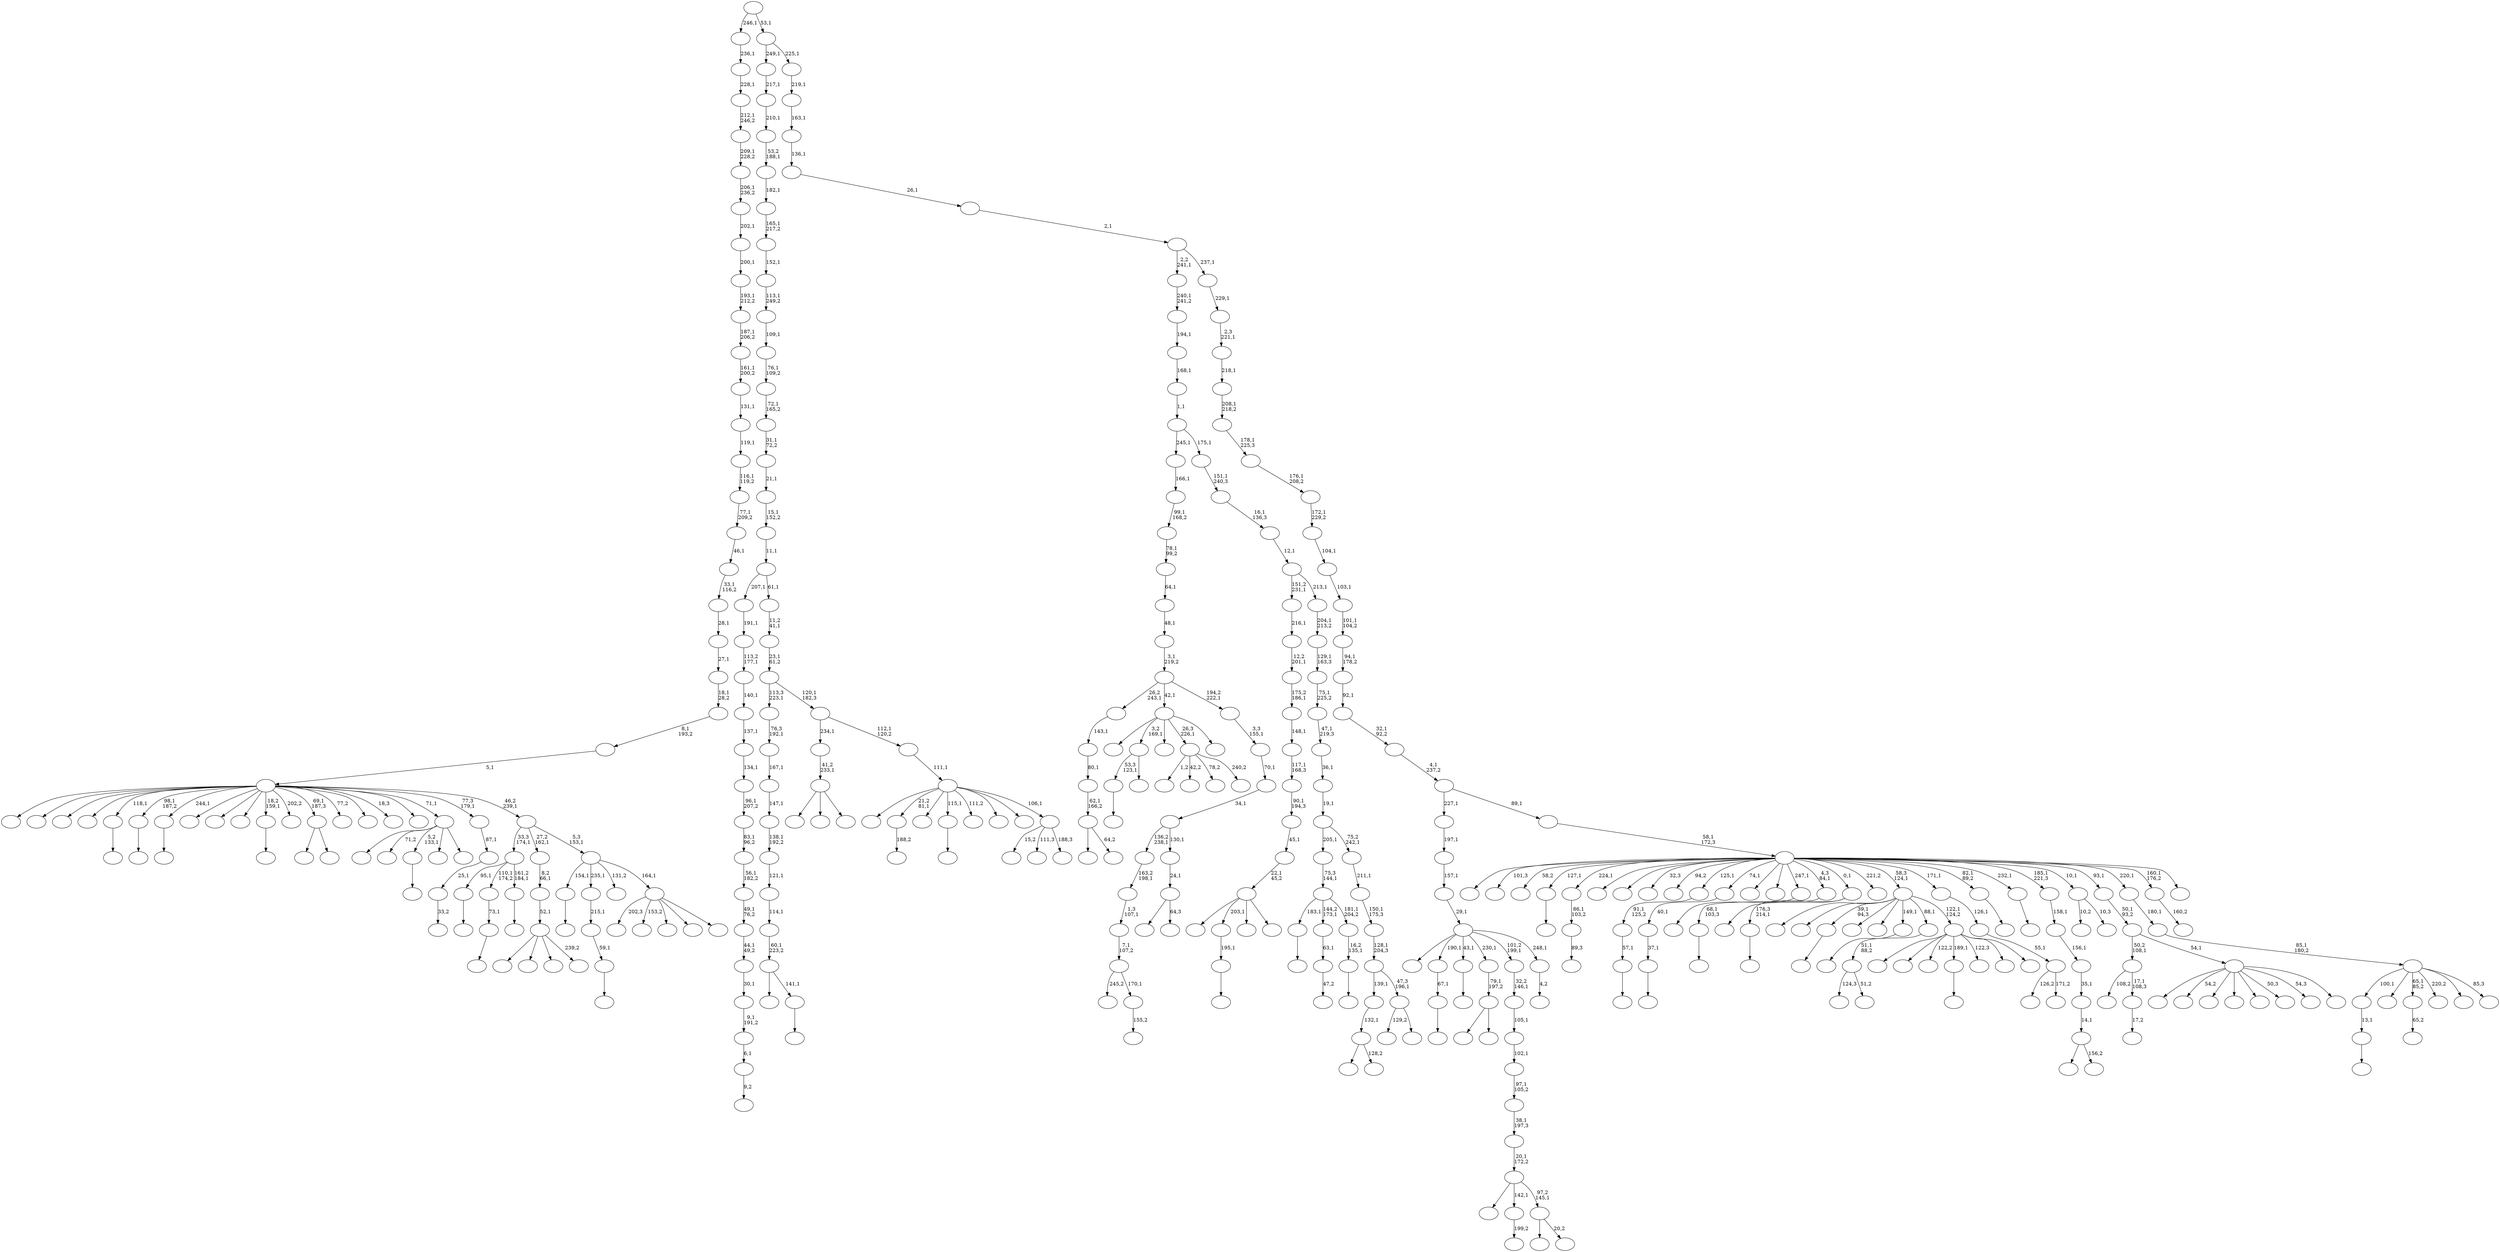 digraph T {
	400 [label=""]
	399 [label=""]
	398 [label=""]
	397 [label=""]
	396 [label=""]
	395 [label=""]
	394 [label=""]
	393 [label=""]
	392 [label=""]
	391 [label=""]
	390 [label=""]
	389 [label=""]
	388 [label=""]
	387 [label=""]
	386 [label=""]
	385 [label=""]
	384 [label=""]
	383 [label=""]
	382 [label=""]
	381 [label=""]
	380 [label=""]
	379 [label=""]
	378 [label=""]
	377 [label=""]
	376 [label=""]
	375 [label=""]
	374 [label=""]
	373 [label=""]
	372 [label=""]
	371 [label=""]
	370 [label=""]
	369 [label=""]
	368 [label=""]
	367 [label=""]
	366 [label=""]
	365 [label=""]
	364 [label=""]
	363 [label=""]
	362 [label=""]
	361 [label=""]
	360 [label=""]
	359 [label=""]
	358 [label=""]
	357 [label=""]
	356 [label=""]
	355 [label=""]
	354 [label=""]
	353 [label=""]
	352 [label=""]
	351 [label=""]
	350 [label=""]
	349 [label=""]
	348 [label=""]
	347 [label=""]
	346 [label=""]
	345 [label=""]
	344 [label=""]
	343 [label=""]
	342 [label=""]
	341 [label=""]
	340 [label=""]
	339 [label=""]
	338 [label=""]
	337 [label=""]
	336 [label=""]
	335 [label=""]
	334 [label=""]
	333 [label=""]
	332 [label=""]
	331 [label=""]
	330 [label=""]
	329 [label=""]
	328 [label=""]
	327 [label=""]
	326 [label=""]
	325 [label=""]
	324 [label=""]
	323 [label=""]
	322 [label=""]
	321 [label=""]
	320 [label=""]
	319 [label=""]
	318 [label=""]
	317 [label=""]
	316 [label=""]
	315 [label=""]
	314 [label=""]
	313 [label=""]
	312 [label=""]
	311 [label=""]
	310 [label=""]
	309 [label=""]
	308 [label=""]
	307 [label=""]
	306 [label=""]
	305 [label=""]
	304 [label=""]
	303 [label=""]
	302 [label=""]
	301 [label=""]
	300 [label=""]
	299 [label=""]
	298 [label=""]
	297 [label=""]
	296 [label=""]
	295 [label=""]
	294 [label=""]
	293 [label=""]
	292 [label=""]
	291 [label=""]
	290 [label=""]
	289 [label=""]
	288 [label=""]
	287 [label=""]
	286 [label=""]
	285 [label=""]
	284 [label=""]
	283 [label=""]
	282 [label=""]
	281 [label=""]
	280 [label=""]
	279 [label=""]
	278 [label=""]
	277 [label=""]
	276 [label=""]
	275 [label=""]
	274 [label=""]
	273 [label=""]
	272 [label=""]
	271 [label=""]
	270 [label=""]
	269 [label=""]
	268 [label=""]
	267 [label=""]
	266 [label=""]
	265 [label=""]
	264 [label=""]
	263 [label=""]
	262 [label=""]
	261 [label=""]
	260 [label=""]
	259 [label=""]
	258 [label=""]
	257 [label=""]
	256 [label=""]
	255 [label=""]
	254 [label=""]
	253 [label=""]
	252 [label=""]
	251 [label=""]
	250 [label=""]
	249 [label=""]
	248 [label=""]
	247 [label=""]
	246 [label=""]
	245 [label=""]
	244 [label=""]
	243 [label=""]
	242 [label=""]
	241 [label=""]
	240 [label=""]
	239 [label=""]
	238 [label=""]
	237 [label=""]
	236 [label=""]
	235 [label=""]
	234 [label=""]
	233 [label=""]
	232 [label=""]
	231 [label=""]
	230 [label=""]
	229 [label=""]
	228 [label=""]
	227 [label=""]
	226 [label=""]
	225 [label=""]
	224 [label=""]
	223 [label=""]
	222 [label=""]
	221 [label=""]
	220 [label=""]
	219 [label=""]
	218 [label=""]
	217 [label=""]
	216 [label=""]
	215 [label=""]
	214 [label=""]
	213 [label=""]
	212 [label=""]
	211 [label=""]
	210 [label=""]
	209 [label=""]
	208 [label=""]
	207 [label=""]
	206 [label=""]
	205 [label=""]
	204 [label=""]
	203 [label=""]
	202 [label=""]
	201 [label=""]
	200 [label=""]
	199 [label=""]
	198 [label=""]
	197 [label=""]
	196 [label=""]
	195 [label=""]
	194 [label=""]
	193 [label=""]
	192 [label=""]
	191 [label=""]
	190 [label=""]
	189 [label=""]
	188 [label=""]
	187 [label=""]
	186 [label=""]
	185 [label=""]
	184 [label=""]
	183 [label=""]
	182 [label=""]
	181 [label=""]
	180 [label=""]
	179 [label=""]
	178 [label=""]
	177 [label=""]
	176 [label=""]
	175 [label=""]
	174 [label=""]
	173 [label=""]
	172 [label=""]
	171 [label=""]
	170 [label=""]
	169 [label=""]
	168 [label=""]
	167 [label=""]
	166 [label=""]
	165 [label=""]
	164 [label=""]
	163 [label=""]
	162 [label=""]
	161 [label=""]
	160 [label=""]
	159 [label=""]
	158 [label=""]
	157 [label=""]
	156 [label=""]
	155 [label=""]
	154 [label=""]
	153 [label=""]
	152 [label=""]
	151 [label=""]
	150 [label=""]
	149 [label=""]
	148 [label=""]
	147 [label=""]
	146 [label=""]
	145 [label=""]
	144 [label=""]
	143 [label=""]
	142 [label=""]
	141 [label=""]
	140 [label=""]
	139 [label=""]
	138 [label=""]
	137 [label=""]
	136 [label=""]
	135 [label=""]
	134 [label=""]
	133 [label=""]
	132 [label=""]
	131 [label=""]
	130 [label=""]
	129 [label=""]
	128 [label=""]
	127 [label=""]
	126 [label=""]
	125 [label=""]
	124 [label=""]
	123 [label=""]
	122 [label=""]
	121 [label=""]
	120 [label=""]
	119 [label=""]
	118 [label=""]
	117 [label=""]
	116 [label=""]
	115 [label=""]
	114 [label=""]
	113 [label=""]
	112 [label=""]
	111 [label=""]
	110 [label=""]
	109 [label=""]
	108 [label=""]
	107 [label=""]
	106 [label=""]
	105 [label=""]
	104 [label=""]
	103 [label=""]
	102 [label=""]
	101 [label=""]
	100 [label=""]
	99 [label=""]
	98 [label=""]
	97 [label=""]
	96 [label=""]
	95 [label=""]
	94 [label=""]
	93 [label=""]
	92 [label=""]
	91 [label=""]
	90 [label=""]
	89 [label=""]
	88 [label=""]
	87 [label=""]
	86 [label=""]
	85 [label=""]
	84 [label=""]
	83 [label=""]
	82 [label=""]
	81 [label=""]
	80 [label=""]
	79 [label=""]
	78 [label=""]
	77 [label=""]
	76 [label=""]
	75 [label=""]
	74 [label=""]
	73 [label=""]
	72 [label=""]
	71 [label=""]
	70 [label=""]
	69 [label=""]
	68 [label=""]
	67 [label=""]
	66 [label=""]
	65 [label=""]
	64 [label=""]
	63 [label=""]
	62 [label=""]
	61 [label=""]
	60 [label=""]
	59 [label=""]
	58 [label=""]
	57 [label=""]
	56 [label=""]
	55 [label=""]
	54 [label=""]
	53 [label=""]
	52 [label=""]
	51 [label=""]
	50 [label=""]
	49 [label=""]
	48 [label=""]
	47 [label=""]
	46 [label=""]
	45 [label=""]
	44 [label=""]
	43 [label=""]
	42 [label=""]
	41 [label=""]
	40 [label=""]
	39 [label=""]
	38 [label=""]
	37 [label=""]
	36 [label=""]
	35 [label=""]
	34 [label=""]
	33 [label=""]
	32 [label=""]
	31 [label=""]
	30 [label=""]
	29 [label=""]
	28 [label=""]
	27 [label=""]
	26 [label=""]
	25 [label=""]
	24 [label=""]
	23 [label=""]
	22 [label=""]
	21 [label=""]
	20 [label=""]
	19 [label=""]
	18 [label=""]
	17 [label=""]
	16 [label=""]
	15 [label=""]
	14 [label=""]
	13 [label=""]
	12 [label=""]
	11 [label=""]
	10 [label=""]
	9 [label=""]
	8 [label=""]
	7 [label=""]
	6 [label=""]
	5 [label=""]
	4 [label=""]
	3 [label=""]
	2 [label=""]
	1 [label=""]
	0 [label=""]
	396 -> 397 [label=""]
	393 -> 394 [label=""]
	384 -> 385 [label=""]
	381 -> 382 [label="89,3"]
	380 -> 381 [label="86,1\n103,2"]
	370 -> 371 [label=""]
	364 -> 365 [label=""]
	363 -> 364 [label="13,1"]
	353 -> 354 [label=""]
	350 -> 351 [label=""]
	349 -> 350 [label="195,1"]
	347 -> 348 [label=""]
	343 -> 344 [label=""]
	342 -> 343 [label="67,1"]
	340 -> 341 [label=""]
	339 -> 340 [label="57,1"]
	338 -> 339 [label="91,1\n125,2"]
	333 -> 334 [label=""]
	328 -> 329 [label=""]
	325 -> 326 [label=""]
	323 -> 324 [label="188,2"]
	321 -> 322 [label="65,2"]
	318 -> 396 [label="53,3\n123,1"]
	318 -> 319 [label=""]
	316 -> 317 [label=""]
	313 -> 314 [label="155,2"]
	312 -> 332 [label="245,2"]
	312 -> 313 [label="170,1"]
	311 -> 312 [label="7,1\n107,2"]
	310 -> 311 [label="1,3\n107,1"]
	309 -> 310 [label="163,2\n198,1"]
	303 -> 304 [label="199,2"]
	296 -> 297 [label=""]
	294 -> 295 [label="47,2"]
	293 -> 294 [label="63,1"]
	291 -> 292 [label=""]
	290 -> 291 [label="37,1"]
	289 -> 290 [label="40,1"]
	286 -> 367 [label=""]
	286 -> 287 [label="64,2"]
	285 -> 286 [label="62,1\n166,2"]
	284 -> 285 [label="80,1"]
	283 -> 284 [label="143,1"]
	279 -> 280 [label=""]
	274 -> 275 [label=""]
	271 -> 272 [label=""]
	270 -> 271 [label="59,1"]
	269 -> 270 [label="215,1"]
	266 -> 267 [label=""]
	264 -> 265 [label=""]
	260 -> 301 [label=""]
	260 -> 261 [label=""]
	255 -> 256 [label=""]
	254 -> 255 [label="73,1"]
	250 -> 331 [label=""]
	250 -> 251 [label=""]
	249 -> 250 [label="79,1\n197,2"]
	246 -> 247 [label=""]
	244 -> 245 [label="17,2"]
	243 -> 248 [label="108,2"]
	243 -> 244 [label="17,1\n108,3"]
	240 -> 241 [label=""]
	239 -> 240 [label="68,1\n103,3"]
	237 -> 300 [label=""]
	237 -> 238 [label="128,2"]
	236 -> 237 [label="132,1"]
	234 -> 298 [label="124,3"]
	234 -> 235 [label="51,2"]
	233 -> 234 [label="51,1\n88,2"]
	230 -> 375 [label=""]
	230 -> 231 [label="20,2"]
	229 -> 330 [label=""]
	229 -> 303 [label="142,1"]
	229 -> 230 [label="97,2\n145,1"]
	228 -> 229 [label="20,1\n172,2"]
	227 -> 228 [label="38,1\n197,3"]
	226 -> 227 [label="97,1\n105,2"]
	225 -> 226 [label="102,1"]
	224 -> 225 [label="105,1"]
	223 -> 224 [label="32,2\n146,1"]
	219 -> 220 [label=""]
	218 -> 315 [label=""]
	218 -> 219 [label="176,3\n214,1"]
	216 -> 217 [label=""]
	215 -> 216 [label="16,2\n135,1"]
	214 -> 353 [label="183,1"]
	214 -> 293 [label="144,2\n173,1"]
	214 -> 215 [label="181,1\n204,2"]
	213 -> 214 [label="75,3\n144,1"]
	211 -> 395 [label="1,2"]
	211 -> 379 [label="42,2"]
	211 -> 359 [label="78,2"]
	211 -> 212 [label="240,2"]
	208 -> 398 [label=""]
	208 -> 392 [label=""]
	208 -> 373 [label="122,2"]
	208 -> 370 [label="189,1"]
	208 -> 335 [label="122,3"]
	208 -> 281 [label=""]
	208 -> 209 [label=""]
	207 -> 377 [label=""]
	207 -> 361 [label=""]
	207 -> 347 [label="39,1\n94,3"]
	207 -> 306 [label=""]
	207 -> 278 [label=""]
	207 -> 266 [label="149,1"]
	207 -> 233 [label="88,1"]
	207 -> 208 [label="122,1\n124,2"]
	205 -> 320 [label="126,2"]
	205 -> 206 [label="171,2"]
	204 -> 205 [label="55,1"]
	203 -> 204 [label="126,1"]
	200 -> 201 [label=""]
	198 -> 199 [label=""]
	196 -> 305 [label=""]
	196 -> 197 [label="156,2"]
	195 -> 196 [label="14,1"]
	194 -> 195 [label="35,1"]
	193 -> 194 [label="156,1"]
	192 -> 193 [label="158,1"]
	189 -> 337 [label="10,2"]
	189 -> 190 [label="10,3"]
	187 -> 188 [label=""]
	186 -> 279 [label="95,1"]
	186 -> 254 [label="110,1\n174,2"]
	186 -> 187 [label="161,2\n184,1"]
	184 -> 185 [label=""]
	183 -> 268 [label=""]
	183 -> 184 [label="141,1"]
	182 -> 183 [label="60,1\n223,2"]
	181 -> 182 [label="114,1"]
	180 -> 181 [label="121,1"]
	179 -> 180 [label="138,1\n192,2"]
	178 -> 179 [label="147,1"]
	177 -> 178 [label="167,1"]
	176 -> 177 [label="76,3\n192,1"]
	173 -> 174 [label="4,2"]
	172 -> 357 [label=""]
	172 -> 342 [label="190,1"]
	172 -> 325 [label="43,1"]
	172 -> 249 [label="230,1"]
	172 -> 223 [label="101,2\n199,1"]
	172 -> 173 [label="248,1"]
	171 -> 172 [label="29,1"]
	170 -> 171 [label="157,1"]
	169 -> 170 [label="197,1"]
	167 -> 372 [label=""]
	167 -> 352 [label="54,2"]
	167 -> 336 [label=""]
	167 -> 327 [label=""]
	167 -> 307 [label=""]
	167 -> 273 [label="50,3"]
	167 -> 191 [label="54,3"]
	167 -> 168 [label=""]
	166 -> 243 [label="50,2\n108,1"]
	166 -> 167 [label="54,1"]
	165 -> 166 [label="50,1\n93,2"]
	163 -> 374 [label=""]
	163 -> 318 [label="3,2\n169,1"]
	163 -> 276 [label=""]
	163 -> 211 [label="26,3\n226,1"]
	163 -> 164 [label=""]
	161 -> 369 [label=""]
	161 -> 358 [label=""]
	161 -> 277 [label=""]
	161 -> 162 [label="239,2"]
	160 -> 161 [label="52,1"]
	159 -> 160 [label="8,2\n66,1"]
	155 -> 386 [label=""]
	155 -> 349 [label="203,1"]
	155 -> 258 [label=""]
	155 -> 156 [label=""]
	154 -> 155 [label="22,1\n45,2"]
	153 -> 154 [label="45,1"]
	152 -> 153 [label="90,1\n194,3"]
	151 -> 152 [label="117,1\n168,3"]
	150 -> 151 [label="148,1"]
	149 -> 150 [label="175,2\n186,1"]
	148 -> 149 [label="12,2\n201,1"]
	147 -> 148 [label="216,1"]
	145 -> 356 [label=""]
	145 -> 146 [label="64,3"]
	144 -> 145 [label="24,1"]
	143 -> 309 [label="136,2\n238,1"]
	143 -> 144 [label="130,1"]
	142 -> 143 [label="34,1"]
	141 -> 142 [label="70,1"]
	140 -> 141 [label="3,3\n155,1"]
	139 -> 283 [label="26,2\n243,1"]
	139 -> 163 [label="42,1"]
	139 -> 140 [label="194,2\n222,1"]
	138 -> 139 [label="3,1\n219,2"]
	137 -> 138 [label="48,1"]
	136 -> 137 [label="64,1"]
	135 -> 136 [label="78,1\n99,2"]
	134 -> 135 [label="99,1\n168,2"]
	133 -> 134 [label="166,1"]
	129 -> 232 [label=""]
	129 -> 132 [label=""]
	129 -> 130 [label=""]
	128 -> 129 [label="41,2\n233,1"]
	125 -> 363 [label="100,1"]
	125 -> 355 [label=""]
	125 -> 321 [label="65,1\n85,2"]
	125 -> 262 [label="220,2"]
	125 -> 222 [label=""]
	125 -> 126 [label="85,3"]
	124 -> 125 [label="85,1\n180,2"]
	123 -> 124 [label="180,1"]
	121 -> 122 [label="9,2"]
	120 -> 121 [label="6,1"]
	119 -> 120 [label="9,1\n191,2"]
	118 -> 119 [label="30,1"]
	117 -> 118 [label="44,1\n49,2"]
	116 -> 117 [label="49,1\n76,2"]
	115 -> 116 [label="56,1\n182,2"]
	114 -> 115 [label="83,1\n96,2"]
	113 -> 114 [label="96,1\n207,2"]
	112 -> 113 [label="134,1"]
	111 -> 112 [label="137,1"]
	110 -> 111 [label="140,1"]
	109 -> 110 [label="113,2\n177,1"]
	108 -> 109 [label="191,1"]
	105 -> 242 [label="129,2"]
	105 -> 106 [label=""]
	104 -> 236 [label="139,1"]
	104 -> 105 [label="47,3\n196,1"]
	103 -> 104 [label="128,1\n204,3"]
	102 -> 103 [label="150,1\n175,3"]
	101 -> 102 [label="211,1"]
	100 -> 213 [label="205,1"]
	100 -> 101 [label="75,2\n242,1"]
	99 -> 100 [label="19,1"]
	98 -> 99 [label="36,1"]
	97 -> 98 [label="47,1\n219,3"]
	96 -> 97 [label="75,1\n225,2"]
	95 -> 96 [label="129,1\n163,3"]
	94 -> 95 [label="204,1\n213,2"]
	93 -> 147 [label="151,2\n231,1"]
	93 -> 94 [label="213,1"]
	92 -> 93 [label="12,1"]
	91 -> 92 [label="16,1\n136,3"]
	90 -> 91 [label="151,1\n240,3"]
	89 -> 133 [label="245,1"]
	89 -> 90 [label="175,1"]
	88 -> 89 [label="1,1"]
	87 -> 88 [label="168,1"]
	86 -> 87 [label="194,1"]
	85 -> 86 [label="240,1\n241,2"]
	83 -> 84 [label="160,2"]
	80 -> 388 [label=""]
	80 -> 383 [label="71,2"]
	80 -> 296 [label="5,2\n133,1"]
	80 -> 131 [label=""]
	80 -> 81 [label=""]
	78 -> 79 [label="33,2"]
	77 -> 78 [label="25,1"]
	76 -> 77 [label="87,1"]
	73 -> 368 [label="202,3"]
	73 -> 253 [label="153,2"]
	73 -> 82 [label=""]
	73 -> 75 [label=""]
	73 -> 74 [label=""]
	72 -> 393 [label="154,1"]
	72 -> 269 [label="235,1"]
	72 -> 158 [label="131,2"]
	72 -> 73 [label="164,1"]
	71 -> 186 [label="33,3\n174,1"]
	71 -> 159 [label="27,2\n162,1"]
	71 -> 72 [label="5,3\n153,1"]
	70 -> 390 [label=""]
	70 -> 387 [label=""]
	70 -> 362 [label=""]
	70 -> 346 [label=""]
	70 -> 333 [label="118,1"]
	70 -> 328 [label="98,1\n187,2"]
	70 -> 316 [label="244,1"]
	70 -> 308 [label=""]
	70 -> 299 [label=""]
	70 -> 288 [label=""]
	70 -> 264 [label="18,2\n159,1"]
	70 -> 263 [label="202,2"]
	70 -> 260 [label="69,1\n187,3"]
	70 -> 259 [label="77,2"]
	70 -> 252 [label=""]
	70 -> 202 [label="18,3"]
	70 -> 157 [label=""]
	70 -> 80 [label="71,1"]
	70 -> 76 [label="77,3\n179,1"]
	70 -> 71 [label="46,2\n239,1"]
	69 -> 70 [label="5,1"]
	68 -> 69 [label="8,1\n193,2"]
	67 -> 68 [label="18,1\n28,2"]
	66 -> 67 [label="27,1"]
	65 -> 66 [label="28,1"]
	64 -> 65 [label="33,1\n116,2"]
	63 -> 64 [label="46,1"]
	62 -> 63 [label="77,1\n209,2"]
	61 -> 62 [label="116,1\n119,2"]
	60 -> 61 [label="119,1"]
	59 -> 60 [label="131,1"]
	58 -> 59 [label="161,1\n200,2"]
	57 -> 58 [label="187,1\n206,2"]
	56 -> 57 [label="193,1\n212,2"]
	55 -> 56 [label="200,1"]
	54 -> 55 [label="202,1"]
	53 -> 54 [label="206,1\n236,2"]
	52 -> 53 [label="209,1\n228,2"]
	51 -> 52 [label="212,1\n246,2"]
	50 -> 51 [label="228,1"]
	49 -> 50 [label="236,1"]
	47 -> 400 [label="15,2"]
	47 -> 175 [label="111,3"]
	47 -> 48 [label="188,3"]
	46 -> 378 [label=""]
	46 -> 323 [label="21,2\n81,1"]
	46 -> 302 [label=""]
	46 -> 274 [label="115,1"]
	46 -> 221 [label="111,2"]
	46 -> 127 [label=""]
	46 -> 107 [label=""]
	46 -> 47 [label="106,1"]
	45 -> 46 [label="111,1"]
	44 -> 128 [label="234,1"]
	44 -> 45 [label="112,1\n120,2"]
	43 -> 176 [label="113,3\n223,1"]
	43 -> 44 [label="120,1\n182,3"]
	42 -> 43 [label="23,1\n61,2"]
	41 -> 42 [label="11,2\n41,1"]
	40 -> 108 [label="207,1"]
	40 -> 41 [label="61,1"]
	39 -> 40 [label="11,1"]
	38 -> 39 [label="15,1\n152,2"]
	37 -> 38 [label="21,1"]
	36 -> 37 [label="31,1\n72,2"]
	35 -> 36 [label="72,1\n165,2"]
	34 -> 35 [label="76,1\n109,2"]
	33 -> 34 [label="109,1"]
	32 -> 33 [label="113,1\n249,2"]
	31 -> 32 [label="152,1"]
	30 -> 31 [label="165,1\n217,2"]
	29 -> 30 [label="182,1"]
	28 -> 29 [label="53,2\n188,1"]
	27 -> 28 [label="210,1"]
	26 -> 27 [label="217,1"]
	24 -> 399 [label=""]
	24 -> 391 [label="101,3"]
	24 -> 389 [label="58,2"]
	24 -> 384 [label="127,1"]
	24 -> 380 [label="224,1"]
	24 -> 376 [label=""]
	24 -> 366 [label=""]
	24 -> 360 [label="32,3"]
	24 -> 345 [label="94,2"]
	24 -> 338 [label="125,1"]
	24 -> 289 [label="74,1"]
	24 -> 282 [label=""]
	24 -> 257 [label=""]
	24 -> 246 [label="247,1"]
	24 -> 239 [label="4,3\n84,1"]
	24 -> 218 [label="0,1"]
	24 -> 210 [label="221,2"]
	24 -> 207 [label="58,3\n124,1"]
	24 -> 203 [label="171,1"]
	24 -> 200 [label="82,1\n89,2"]
	24 -> 198 [label="232,1"]
	24 -> 192 [label="185,1\n221,3"]
	24 -> 189 [label="10,1"]
	24 -> 165 [label="93,1"]
	24 -> 123 [label="220,1"]
	24 -> 83 [label="160,1\n176,2"]
	24 -> 25 [label=""]
	23 -> 24 [label="58,1\n172,3"]
	22 -> 169 [label="227,1"]
	22 -> 23 [label="89,1"]
	21 -> 22 [label="4,1\n237,2"]
	20 -> 21 [label="32,1\n92,2"]
	19 -> 20 [label="92,1"]
	18 -> 19 [label="94,1\n178,2"]
	17 -> 18 [label="101,1\n104,2"]
	16 -> 17 [label="103,1"]
	15 -> 16 [label="104,1"]
	14 -> 15 [label="172,1\n229,2"]
	13 -> 14 [label="176,1\n208,2"]
	12 -> 13 [label="178,1\n225,3"]
	11 -> 12 [label="208,1\n218,2"]
	10 -> 11 [label="218,1"]
	9 -> 10 [label="2,3\n221,1"]
	8 -> 9 [label="229,1"]
	7 -> 85 [label="2,2\n241,1"]
	7 -> 8 [label="237,1"]
	6 -> 7 [label="2,1"]
	5 -> 6 [label="26,1"]
	4 -> 5 [label="136,1"]
	3 -> 4 [label="163,1"]
	2 -> 3 [label="219,1"]
	1 -> 26 [label="249,1"]
	1 -> 2 [label="225,1"]
	0 -> 49 [label="246,1"]
	0 -> 1 [label="53,1"]
}
